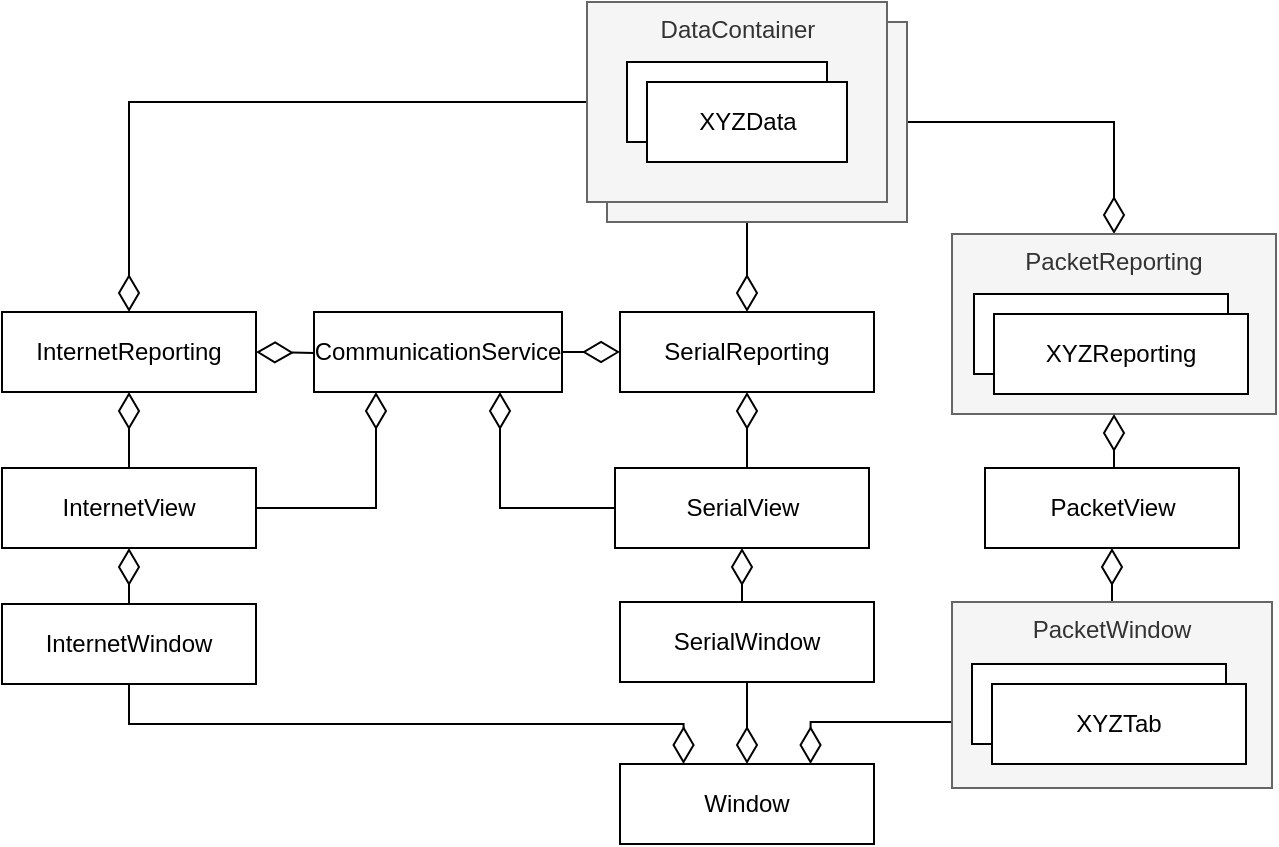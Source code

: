 <mxfile version="12.3.2" type="device" pages="1"><diagram id="i18-ZCacObCtk_Ny5NDE" name="Page-1"><mxGraphModel dx="1289" dy="660" grid="1" gridSize="10" guides="1" tooltips="1" connect="1" arrows="1" fold="1" page="1" pageScale="1" pageWidth="827" pageHeight="1169" math="0" shadow="0"><root><mxCell id="0"/><mxCell id="1" parent="0"/><mxCell id="6e2PQoNcQYxnsX3UpFNb-45" style="edgeStyle=orthogonalEdgeStyle;rounded=0;orthogonalLoop=1;jettySize=auto;html=1;exitX=1;exitY=0.5;exitDx=0;exitDy=0;endArrow=diamondThin;endFill=0;endSize=16;" edge="1" parent="1" source="JMXsRHXZT5S26Valsfn6-4" target="l8bGvzanoJEV0NnfGB2n-4"><mxGeometry relative="1" as="geometry"/></mxCell><mxCell id="6e2PQoNcQYxnsX3UpFNb-49" style="edgeStyle=orthogonalEdgeStyle;rounded=0;orthogonalLoop=1;jettySize=auto;html=1;exitX=0.5;exitY=1;exitDx=0;exitDy=0;entryX=0.5;entryY=0;entryDx=0;entryDy=0;endArrow=diamondThin;endFill=0;endSize=16;" edge="1" parent="1" source="JMXsRHXZT5S26Valsfn6-4" target="l8bGvzanoJEV0NnfGB2n-2"><mxGeometry relative="1" as="geometry"/></mxCell><mxCell id="JMXsRHXZT5S26Valsfn6-4" value="DataContainer" style="rounded=0;whiteSpace=wrap;html=1;fillColor=#f5f5f5;strokeColor=#666666;fontColor=#333333;verticalAlign=top;" parent="1" vertex="1"><mxGeometry x="367.5" y="350" width="150" height="100" as="geometry"/></mxCell><mxCell id="6e2PQoNcQYxnsX3UpFNb-48" style="edgeStyle=orthogonalEdgeStyle;rounded=0;orthogonalLoop=1;jettySize=auto;html=1;exitX=0;exitY=0.5;exitDx=0;exitDy=0;endArrow=diamondThin;endFill=0;endSize=16;" edge="1" parent="1" source="JMXsRHXZT5S26Valsfn6-1" target="l8bGvzanoJEV0NnfGB2n-3"><mxGeometry relative="1" as="geometry"/></mxCell><mxCell id="JMXsRHXZT5S26Valsfn6-1" value="DataContainer" style="rounded=0;whiteSpace=wrap;html=1;fillColor=#f5f5f5;strokeColor=#666666;fontColor=#333333;verticalAlign=top;" parent="1" vertex="1"><mxGeometry x="357.5" y="340" width="150" height="100" as="geometry"/></mxCell><mxCell id="JMXsRHXZT5S26Valsfn6-2" value="XYZData" style="rounded=0;whiteSpace=wrap;html=1;" parent="1" vertex="1"><mxGeometry x="377.5" y="370" width="100" height="40" as="geometry"/></mxCell><mxCell id="JMXsRHXZT5S26Valsfn6-3" value="XYZData" style="rounded=0;whiteSpace=wrap;html=1;" parent="1" vertex="1"><mxGeometry x="387.5" y="380" width="100" height="40" as="geometry"/></mxCell><mxCell id="6e2PQoNcQYxnsX3UpFNb-37" style="edgeStyle=orthogonalEdgeStyle;rounded=0;orthogonalLoop=1;jettySize=auto;html=1;exitX=0;exitY=0.5;exitDx=0;exitDy=0;endArrow=diamondThin;endFill=0;endSize=16;" edge="1" parent="1" target="l8bGvzanoJEV0NnfGB2n-3"><mxGeometry relative="1" as="geometry"><mxPoint x="241" y="515" as="sourcePoint"/></mxGeometry></mxCell><mxCell id="6e2PQoNcQYxnsX3UpFNb-40" style="edgeStyle=orthogonalEdgeStyle;rounded=0;orthogonalLoop=1;jettySize=auto;html=1;exitX=1;exitY=0.5;exitDx=0;exitDy=0;entryX=0;entryY=0.5;entryDx=0;entryDy=0;endArrow=diamondThin;endFill=0;endSize=16;" edge="1" parent="1" source="l8bGvzanoJEV0NnfGB2n-1" target="l8bGvzanoJEV0NnfGB2n-2"><mxGeometry relative="1" as="geometry"/></mxCell><mxCell id="l8bGvzanoJEV0NnfGB2n-1" value="CommunicationService" style="rounded=0;whiteSpace=wrap;html=1;" parent="1" vertex="1"><mxGeometry x="221" y="495" width="124" height="40" as="geometry"/></mxCell><mxCell id="l8bGvzanoJEV0NnfGB2n-2" value="SerialReporting" style="rounded=0;whiteSpace=wrap;html=1;" parent="1" vertex="1"><mxGeometry x="374" y="495" width="127" height="40" as="geometry"/></mxCell><mxCell id="l8bGvzanoJEV0NnfGB2n-3" value="InternetReporting" style="rounded=0;whiteSpace=wrap;html=1;" parent="1" vertex="1"><mxGeometry x="65" y="495" width="127" height="40" as="geometry"/></mxCell><mxCell id="l8bGvzanoJEV0NnfGB2n-4" value="PacketReporting" style="rounded=0;whiteSpace=wrap;html=1;verticalAlign=top;fillColor=#f5f5f5;strokeColor=#666666;fontColor=#333333;" parent="1" vertex="1"><mxGeometry x="540" y="456" width="162" height="90" as="geometry"/></mxCell><mxCell id="l8bGvzanoJEV0NnfGB2n-5" value="Window" style="rounded=0;whiteSpace=wrap;html=1;" parent="1" vertex="1"><mxGeometry x="374" y="721" width="127" height="40" as="geometry"/></mxCell><mxCell id="6e2PQoNcQYxnsX3UpFNb-14" style="edgeStyle=orthogonalEdgeStyle;rounded=0;orthogonalLoop=1;jettySize=auto;html=1;exitX=0.5;exitY=0;exitDx=0;exitDy=0;entryX=0.5;entryY=1;entryDx=0;entryDy=0;endArrow=diamondThin;endFill=0;endSize=16;" edge="1" parent="1" source="l8bGvzanoJEV0NnfGB2n-6" target="l8bGvzanoJEV0NnfGB2n-3"><mxGeometry relative="1" as="geometry"/></mxCell><mxCell id="6e2PQoNcQYxnsX3UpFNb-41" style="edgeStyle=orthogonalEdgeStyle;rounded=0;orthogonalLoop=1;jettySize=auto;html=1;exitX=1;exitY=0.5;exitDx=0;exitDy=0;entryX=0.25;entryY=1;entryDx=0;entryDy=0;endArrow=diamondThin;endFill=0;endSize=16;" edge="1" parent="1" source="l8bGvzanoJEV0NnfGB2n-6" target="l8bGvzanoJEV0NnfGB2n-1"><mxGeometry relative="1" as="geometry"/></mxCell><mxCell id="l8bGvzanoJEV0NnfGB2n-6" value="InternetView" style="rounded=0;whiteSpace=wrap;html=1;" parent="1" vertex="1"><mxGeometry x="65" y="573" width="127" height="40" as="geometry"/></mxCell><mxCell id="6e2PQoNcQYxnsX3UpFNb-16" style="edgeStyle=orthogonalEdgeStyle;rounded=0;orthogonalLoop=1;jettySize=auto;html=1;exitX=0.5;exitY=0;exitDx=0;exitDy=0;entryX=0.5;entryY=1;entryDx=0;entryDy=0;endArrow=diamondThin;endFill=0;endSize=16;" edge="1" parent="1" source="l8bGvzanoJEV0NnfGB2n-7" target="l8bGvzanoJEV0NnfGB2n-6"><mxGeometry relative="1" as="geometry"/></mxCell><mxCell id="6e2PQoNcQYxnsX3UpFNb-46" style="edgeStyle=orthogonalEdgeStyle;rounded=0;orthogonalLoop=1;jettySize=auto;html=1;exitX=0.5;exitY=1;exitDx=0;exitDy=0;entryX=0.25;entryY=0;entryDx=0;entryDy=0;endArrow=diamondThin;endFill=0;endSize=16;" edge="1" parent="1" source="l8bGvzanoJEV0NnfGB2n-7" target="l8bGvzanoJEV0NnfGB2n-5"><mxGeometry relative="1" as="geometry"><Array as="points"><mxPoint x="129" y="701"/><mxPoint x="406" y="701"/></Array></mxGeometry></mxCell><mxCell id="l8bGvzanoJEV0NnfGB2n-7" value="InternetWindow" style="rounded=0;whiteSpace=wrap;html=1;" parent="1" vertex="1"><mxGeometry x="65" y="641" width="127" height="40" as="geometry"/></mxCell><mxCell id="6e2PQoNcQYxnsX3UpFNb-15" style="edgeStyle=orthogonalEdgeStyle;rounded=0;orthogonalLoop=1;jettySize=auto;html=1;exitX=0.5;exitY=0;exitDx=0;exitDy=0;entryX=0.5;entryY=1;entryDx=0;entryDy=0;endArrow=diamondThin;endFill=0;endSize=16;" edge="1" parent="1" source="l8bGvzanoJEV0NnfGB2n-8" target="l8bGvzanoJEV0NnfGB2n-2"><mxGeometry relative="1" as="geometry"/></mxCell><mxCell id="6e2PQoNcQYxnsX3UpFNb-42" style="edgeStyle=orthogonalEdgeStyle;rounded=0;orthogonalLoop=1;jettySize=auto;html=1;exitX=0;exitY=0.5;exitDx=0;exitDy=0;entryX=0.75;entryY=1;entryDx=0;entryDy=0;endArrow=diamondThin;endFill=0;endSize=16;" edge="1" parent="1" source="l8bGvzanoJEV0NnfGB2n-8" target="l8bGvzanoJEV0NnfGB2n-1"><mxGeometry relative="1" as="geometry"/></mxCell><mxCell id="l8bGvzanoJEV0NnfGB2n-8" value="SerialView" style="rounded=0;whiteSpace=wrap;html=1;" parent="1" vertex="1"><mxGeometry x="371.5" y="573" width="127" height="40" as="geometry"/></mxCell><mxCell id="6e2PQoNcQYxnsX3UpFNb-17" style="edgeStyle=orthogonalEdgeStyle;rounded=0;orthogonalLoop=1;jettySize=auto;html=1;exitX=0.5;exitY=0;exitDx=0;exitDy=0;entryX=0.5;entryY=1;entryDx=0;entryDy=0;endArrow=diamondThin;endFill=0;endSize=16;" edge="1" parent="1" source="l8bGvzanoJEV0NnfGB2n-9" target="l8bGvzanoJEV0NnfGB2n-8"><mxGeometry relative="1" as="geometry"/></mxCell><mxCell id="6e2PQoNcQYxnsX3UpFNb-22" style="edgeStyle=orthogonalEdgeStyle;rounded=0;orthogonalLoop=1;jettySize=auto;html=1;exitX=0.5;exitY=1;exitDx=0;exitDy=0;entryX=0.5;entryY=0;entryDx=0;entryDy=0;endArrow=diamondThin;endFill=0;endSize=16;" edge="1" parent="1" source="l8bGvzanoJEV0NnfGB2n-9" target="l8bGvzanoJEV0NnfGB2n-5"><mxGeometry relative="1" as="geometry"/></mxCell><mxCell id="l8bGvzanoJEV0NnfGB2n-9" value="SerialWindow" style="rounded=0;whiteSpace=wrap;html=1;" parent="1" vertex="1"><mxGeometry x="374" y="640" width="127" height="40" as="geometry"/></mxCell><mxCell id="6e2PQoNcQYxnsX3UpFNb-5" style="edgeStyle=orthogonalEdgeStyle;rounded=0;orthogonalLoop=1;jettySize=auto;html=1;exitX=0.5;exitY=0;exitDx=0;exitDy=0;entryX=0.5;entryY=1;entryDx=0;entryDy=0;endArrow=diamondThin;endFill=0;endSize=16;" edge="1" parent="1" source="l8bGvzanoJEV0NnfGB2n-10" target="l8bGvzanoJEV0NnfGB2n-4"><mxGeometry relative="1" as="geometry"/></mxCell><mxCell id="l8bGvzanoJEV0NnfGB2n-10" value="PacketView" style="rounded=0;whiteSpace=wrap;html=1;" parent="1" vertex="1"><mxGeometry x="556.5" y="573" width="127" height="40" as="geometry"/></mxCell><mxCell id="6e2PQoNcQYxnsX3UpFNb-18" style="edgeStyle=orthogonalEdgeStyle;rounded=0;orthogonalLoop=1;jettySize=auto;html=1;exitX=0.5;exitY=0;exitDx=0;exitDy=0;entryX=0.5;entryY=1;entryDx=0;entryDy=0;endArrow=diamondThin;endFill=0;endSize=16;" edge="1" parent="1" source="l8bGvzanoJEV0NnfGB2n-11" target="l8bGvzanoJEV0NnfGB2n-10"><mxGeometry relative="1" as="geometry"/></mxCell><mxCell id="6e2PQoNcQYxnsX3UpFNb-47" style="edgeStyle=orthogonalEdgeStyle;rounded=0;orthogonalLoop=1;jettySize=auto;html=1;exitX=0;exitY=0.5;exitDx=0;exitDy=0;entryX=0.75;entryY=0;entryDx=0;entryDy=0;endArrow=diamondThin;endFill=0;endSize=16;" edge="1" parent="1" source="l8bGvzanoJEV0NnfGB2n-11" target="l8bGvzanoJEV0NnfGB2n-5"><mxGeometry relative="1" as="geometry"><Array as="points"><mxPoint x="540" y="700"/><mxPoint x="469" y="700"/></Array></mxGeometry></mxCell><mxCell id="l8bGvzanoJEV0NnfGB2n-11" value="PacketWindow" style="rounded=0;whiteSpace=wrap;html=1;fillColor=#f5f5f5;strokeColor=#666666;fontColor=#333333;verticalAlign=top;" parent="1" vertex="1"><mxGeometry x="540" y="640" width="160" height="93" as="geometry"/></mxCell><mxCell id="l8bGvzanoJEV0NnfGB2n-12" value="XYZReporting&lt;span style=&quot;color: rgba(0 , 0 , 0 , 0) ; font-family: monospace ; font-size: 0px ; white-space: nowrap&quot;&gt;%3CmxGraphModel%3E%3Croot%3E%3CmxCell%20id%3D%220%22%2F%3E%3CmxCell%20id%3D%221%22%20parent%3D%220%22%2F%3E%3CmxCell%20id%3D%222%22%20value%3D%22PacketReporting%22%20style%3D%22rounded%3D0%3BwhiteSpace%3Dwrap%3Bhtml%3D1%3B%22%20vertex%3D%221%22%20parent%3D%221%22%3E%3CmxGeometry%20x%3D%22620%22%20y%3D%22460%22%20width%3D%22127%22%20height%3D%2240%22%20as%3D%22geometry%22%2F%3E%3C%2FmxCell%3E%3C%2Froot%3E%3C%2FmxGraphModel%3E&lt;/span&gt;" style="rounded=0;whiteSpace=wrap;html=1;" parent="1" vertex="1"><mxGeometry x="551" y="486" width="127" height="40" as="geometry"/></mxCell><mxCell id="l8bGvzanoJEV0NnfGB2n-13" value="XYZReporting&lt;span style=&quot;color: rgba(0 , 0 , 0 , 0) ; font-family: monospace ; font-size: 0px ; white-space: nowrap&quot;&gt;%3CmxGraphModel%3E%3Croot%3E%3CmxCell%20id%3D%220%22%2F%3E%3CmxCell%20id%3D%221%22%20parent%3D%220%22%2F%3E%3CmxCell%20id%3D%222%22%20value%3D%22PacketReporting%22%20style%3D%22rounded%3D0%3BwhiteSpace%3Dwrap%3Bhtml%3D1%3B%22%20vertex%3D%221%22%20parent%3D%221%22%3E%3CmxGeometry%20x%3D%22620%22%20y%3D%22460%22%20width%3D%22127%22%20height%3D%2240%22%20as%3D%22geometry%22%2F%3E%3C%2FmxCell%3E%3C%2Froot%3E%3C%2FmxGraphModel%3E&lt;/span&gt;" style="rounded=0;whiteSpace=wrap;html=1;" parent="1" vertex="1"><mxGeometry x="561" y="496" width="127" height="40" as="geometry"/></mxCell><mxCell id="l8bGvzanoJEV0NnfGB2n-14" value="XYZTab" style="rounded=0;whiteSpace=wrap;html=1;" parent="1" vertex="1"><mxGeometry x="550" y="671" width="127" height="40" as="geometry"/></mxCell><mxCell id="l8bGvzanoJEV0NnfGB2n-15" value="XYZTab" style="rounded=0;whiteSpace=wrap;html=1;" parent="1" vertex="1"><mxGeometry x="560" y="681" width="127" height="40" as="geometry"/></mxCell></root></mxGraphModel></diagram></mxfile>